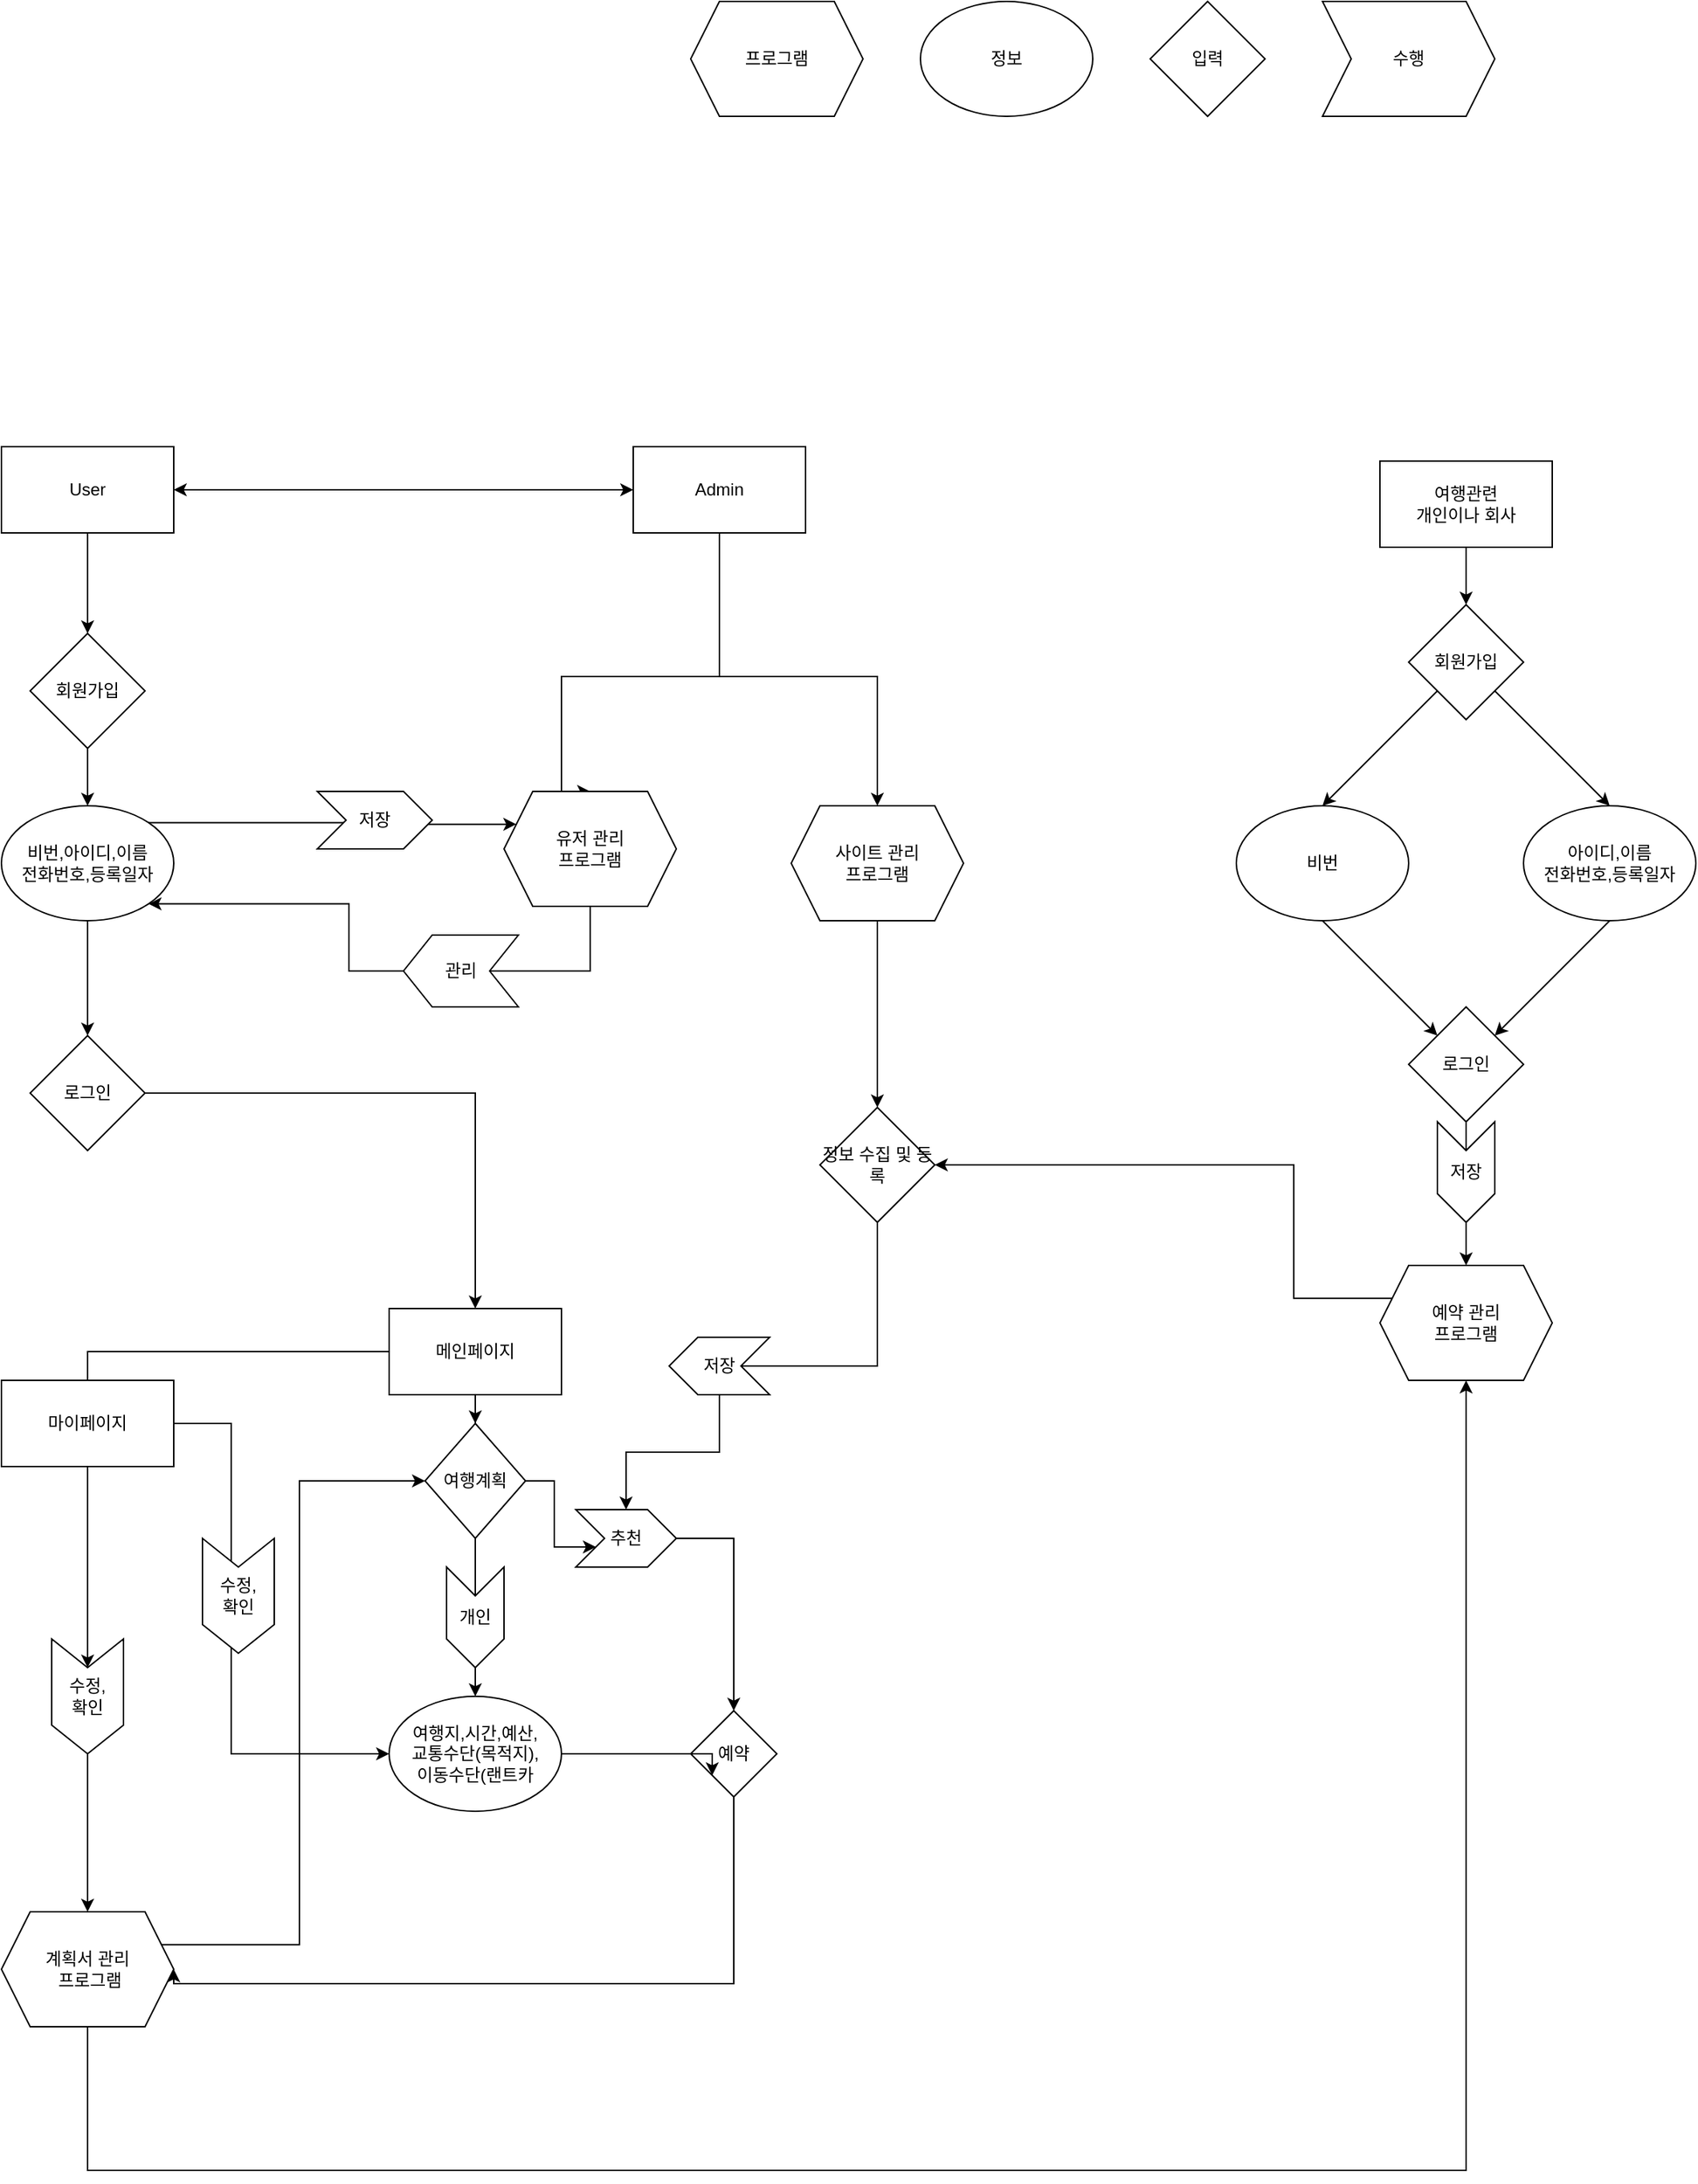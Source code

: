 <mxfile version="14.7.10" type="github">
  <diagram id="2l_35cW2dX4zoA1OmMM2" name="Page-1">
    <mxGraphModel dx="1673" dy="934" grid="1" gridSize="10" guides="1" tooltips="1" connect="1" arrows="1" fold="1" page="1" pageScale="1" pageWidth="1200" pageHeight="1920" math="0" shadow="0">
      <root>
        <mxCell id="0" />
        <mxCell id="1" parent="0" />
        <mxCell id="BDeV4PGScaV7XopBIi41-1" value="User" style="rounded=0;whiteSpace=wrap;html=1;" parent="1" vertex="1">
          <mxGeometry x="680" y="310" width="120" height="60" as="geometry" />
        </mxCell>
        <mxCell id="BDeV4PGScaV7XopBIi41-12" style="edgeStyle=orthogonalEdgeStyle;rounded=0;orthogonalLoop=1;jettySize=auto;html=1;entryX=0.5;entryY=0;entryDx=0;entryDy=0;" parent="1" source="BDeV4PGScaV7XopBIi41-3" target="BDeV4PGScaV7XopBIi41-42" edge="1">
          <mxGeometry relative="1" as="geometry">
            <mxPoint x="1070" y="570" as="targetPoint" />
            <Array as="points">
              <mxPoint x="1180" y="470" />
              <mxPoint x="1070" y="470" />
            </Array>
          </mxGeometry>
        </mxCell>
        <mxCell id="BDeV4PGScaV7XopBIi41-32" style="edgeStyle=orthogonalEdgeStyle;rounded=0;orthogonalLoop=1;jettySize=auto;html=1;exitX=0.5;exitY=1;exitDx=0;exitDy=0;entryX=0.5;entryY=0;entryDx=0;entryDy=0;" parent="1" source="BDeV4PGScaV7XopBIi41-3" target="BDeV4PGScaV7XopBIi41-47" edge="1">
          <mxGeometry relative="1" as="geometry">
            <mxPoint x="1287.385" y="560.114" as="targetPoint" />
            <Array as="points">
              <mxPoint x="1180" y="470" />
              <mxPoint x="1290" y="470" />
            </Array>
          </mxGeometry>
        </mxCell>
        <mxCell id="BDeV4PGScaV7XopBIi41-3" value="Admin" style="rounded=0;whiteSpace=wrap;html=1;" parent="1" vertex="1">
          <mxGeometry x="1120" y="310" width="120" height="60" as="geometry" />
        </mxCell>
        <mxCell id="BDeV4PGScaV7XopBIi41-4" value="" style="endArrow=classic;startArrow=classic;html=1;exitX=1;exitY=0.5;exitDx=0;exitDy=0;entryX=0;entryY=0.5;entryDx=0;entryDy=0;" parent="1" source="BDeV4PGScaV7XopBIi41-1" target="BDeV4PGScaV7XopBIi41-3" edge="1">
          <mxGeometry width="50" height="50" relative="1" as="geometry">
            <mxPoint x="850" y="770" as="sourcePoint" />
            <mxPoint x="874" y="530" as="targetPoint" />
            <Array as="points" />
          </mxGeometry>
        </mxCell>
        <mxCell id="BDeV4PGScaV7XopBIi41-5" value="" style="endArrow=classic;html=1;exitX=0.5;exitY=1;exitDx=0;exitDy=0;entryX=0.5;entryY=0;entryDx=0;entryDy=0;" parent="1" source="BDeV4PGScaV7XopBIi41-26" target="BDeV4PGScaV7XopBIi41-6" edge="1">
          <mxGeometry width="50" height="50" relative="1" as="geometry">
            <mxPoint x="850" y="770" as="sourcePoint" />
            <mxPoint x="1020" y="610" as="targetPoint" />
          </mxGeometry>
        </mxCell>
        <mxCell id="BDeV4PGScaV7XopBIi41-118" style="edgeStyle=orthogonalEdgeStyle;rounded=0;orthogonalLoop=1;jettySize=auto;html=1;exitX=1;exitY=0;exitDx=0;exitDy=0;entryX=0;entryY=0.25;entryDx=0;entryDy=0;" parent="1" source="BDeV4PGScaV7XopBIi41-6" target="BDeV4PGScaV7XopBIi41-42" edge="1">
          <mxGeometry relative="1" as="geometry">
            <Array as="points">
              <mxPoint x="922" y="572" />
              <mxPoint x="922" y="573" />
            </Array>
          </mxGeometry>
        </mxCell>
        <mxCell id="BDeV4PGScaV7XopBIi41-6" value="비번,아이디,이름&lt;br&gt;전화번호,등록일자" style="ellipse;whiteSpace=wrap;html=1;" parent="1" vertex="1">
          <mxGeometry x="680" y="560" width="120" height="80" as="geometry" />
        </mxCell>
        <mxCell id="BDeV4PGScaV7XopBIi41-23" value="" style="endArrow=classic;html=1;exitX=0.5;exitY=1;exitDx=0;exitDy=0;entryX=0.5;entryY=0;entryDx=0;entryDy=0;" parent="1" source="BDeV4PGScaV7XopBIi41-6" target="BDeV4PGScaV7XopBIi41-25" edge="1">
          <mxGeometry width="50" height="50" relative="1" as="geometry">
            <mxPoint x="550" y="940" as="sourcePoint" />
            <mxPoint x="930" y="750" as="targetPoint" />
          </mxGeometry>
        </mxCell>
        <mxCell id="JaPf98JSAEibz_4dZcVq-17" style="edgeStyle=orthogonalEdgeStyle;rounded=0;orthogonalLoop=1;jettySize=auto;html=1;entryX=0.5;entryY=0;entryDx=0;entryDy=0;" edge="1" parent="1" source="BDeV4PGScaV7XopBIi41-25" target="BDeV4PGScaV7XopBIi41-34">
          <mxGeometry relative="1" as="geometry">
            <Array as="points">
              <mxPoint x="1010" y="760" />
            </Array>
          </mxGeometry>
        </mxCell>
        <mxCell id="BDeV4PGScaV7XopBIi41-25" value="로그인" style="rhombus;whiteSpace=wrap;html=1;" parent="1" vertex="1">
          <mxGeometry x="700" y="720" width="80" height="80" as="geometry" />
        </mxCell>
        <mxCell id="BDeV4PGScaV7XopBIi41-26" value="회원가입" style="rhombus;whiteSpace=wrap;html=1;" parent="1" vertex="1">
          <mxGeometry x="700" y="440" width="80" height="80" as="geometry" />
        </mxCell>
        <mxCell id="BDeV4PGScaV7XopBIi41-28" value="" style="endArrow=classic;html=1;entryX=0.5;entryY=0;entryDx=0;entryDy=0;exitX=0.5;exitY=1;exitDx=0;exitDy=0;" parent="1" source="BDeV4PGScaV7XopBIi41-1" target="BDeV4PGScaV7XopBIi41-26" edge="1">
          <mxGeometry width="50" height="50" relative="1" as="geometry">
            <mxPoint x="550" y="940" as="sourcePoint" />
            <mxPoint x="600" y="890" as="targetPoint" />
          </mxGeometry>
        </mxCell>
        <mxCell id="BDeV4PGScaV7XopBIi41-75" style="edgeStyle=orthogonalEdgeStyle;rounded=0;orthogonalLoop=1;jettySize=auto;html=1;exitX=0.5;exitY=1;exitDx=0;exitDy=0;" parent="1" source="BDeV4PGScaV7XopBIi41-34" target="BDeV4PGScaV7XopBIi41-76" edge="1">
          <mxGeometry relative="1" as="geometry">
            <mxPoint x="1010" y="1090" as="targetPoint" />
          </mxGeometry>
        </mxCell>
        <mxCell id="JaPf98JSAEibz_4dZcVq-18" style="edgeStyle=orthogonalEdgeStyle;rounded=0;orthogonalLoop=1;jettySize=auto;html=1;entryX=0;entryY=0.5;entryDx=0;entryDy=0;" edge="1" parent="1" source="BDeV4PGScaV7XopBIi41-34" target="BDeV4PGScaV7XopBIi41-127">
          <mxGeometry relative="1" as="geometry" />
        </mxCell>
        <mxCell id="BDeV4PGScaV7XopBIi41-34" value="메인페이지" style="rounded=0;whiteSpace=wrap;html=1;" parent="1" vertex="1">
          <mxGeometry x="950" y="910" width="120" height="60" as="geometry" />
        </mxCell>
        <mxCell id="BDeV4PGScaV7XopBIi41-36" value="" style="endArrow=classic;html=1;exitX=0.5;exitY=1;exitDx=0;exitDy=0;" parent="1" source="BDeV4PGScaV7XopBIi41-47" target="BDeV4PGScaV7XopBIi41-37" edge="1">
          <mxGeometry width="50" height="50" relative="1" as="geometry">
            <mxPoint x="1292.615" y="619.886" as="sourcePoint" />
            <mxPoint x="1140" y="760" as="targetPoint" />
          </mxGeometry>
        </mxCell>
        <mxCell id="JaPf98JSAEibz_4dZcVq-13" style="edgeStyle=orthogonalEdgeStyle;rounded=0;orthogonalLoop=1;jettySize=auto;html=1;entryX=0;entryY=0.25;entryDx=0;entryDy=0;" edge="1" parent="1" source="BDeV4PGScaV7XopBIi41-37" target="BDeV4PGScaV7XopBIi41-73">
          <mxGeometry relative="1" as="geometry">
            <Array as="points">
              <mxPoint x="1290" y="950" />
              <mxPoint x="1196" y="950" />
            </Array>
          </mxGeometry>
        </mxCell>
        <mxCell id="BDeV4PGScaV7XopBIi41-37" value="정보 수집 및 등록" style="rhombus;whiteSpace=wrap;html=1;" parent="1" vertex="1">
          <mxGeometry x="1250" y="770" width="80" height="80" as="geometry" />
        </mxCell>
        <mxCell id="BDeV4PGScaV7XopBIi41-40" value="여행관련&lt;br&gt;개인이나 회사" style="rounded=0;whiteSpace=wrap;html=1;" parent="1" vertex="1">
          <mxGeometry x="1640" y="320" width="120" height="60" as="geometry" />
        </mxCell>
        <mxCell id="BDeV4PGScaV7XopBIi41-122" style="edgeStyle=orthogonalEdgeStyle;rounded=0;orthogonalLoop=1;jettySize=auto;html=1;entryX=1;entryY=1;entryDx=0;entryDy=0;" parent="1" source="BDeV4PGScaV7XopBIi41-42" target="BDeV4PGScaV7XopBIi41-6" edge="1">
          <mxGeometry relative="1" as="geometry">
            <Array as="points">
              <mxPoint x="1090" y="675" />
              <mxPoint x="922" y="675" />
            </Array>
          </mxGeometry>
        </mxCell>
        <mxCell id="BDeV4PGScaV7XopBIi41-42" value="&lt;span&gt;유저 관리&lt;/span&gt;&lt;br&gt;&lt;span&gt;프로그램&lt;/span&gt;" style="shape=hexagon;perimeter=hexagonPerimeter2;whiteSpace=wrap;html=1;fixedSize=1;" parent="1" vertex="1">
          <mxGeometry x="1030" y="550" width="120" height="80" as="geometry" />
        </mxCell>
        <mxCell id="BDeV4PGScaV7XopBIi41-47" value="&lt;span style=&quot;background-color: rgb(255 , 255 , 255)&quot;&gt;사이트 관리&lt;br&gt;프로그램&lt;br&gt;&lt;/span&gt;" style="shape=hexagon;perimeter=hexagonPerimeter2;whiteSpace=wrap;html=1;fixedSize=1;" parent="1" vertex="1">
          <mxGeometry x="1230" y="560" width="120" height="80" as="geometry" />
        </mxCell>
        <mxCell id="BDeV4PGScaV7XopBIi41-58" value="" style="endArrow=classic;html=1;exitX=1;exitY=1;exitDx=0;exitDy=0;entryX=0.5;entryY=0;entryDx=0;entryDy=0;" parent="1" source="BDeV4PGScaV7XopBIi41-64" target="BDeV4PGScaV7XopBIi41-59" edge="1">
          <mxGeometry width="50" height="50" relative="1" as="geometry">
            <mxPoint x="1740" y="790" as="sourcePoint" />
            <mxPoint x="1910" y="630" as="targetPoint" />
          </mxGeometry>
        </mxCell>
        <mxCell id="BDeV4PGScaV7XopBIi41-59" value="아이디,이름&lt;br&gt;전화번호,등록일자" style="ellipse;whiteSpace=wrap;html=1;" parent="1" vertex="1">
          <mxGeometry x="1740" y="560" width="120" height="80" as="geometry" />
        </mxCell>
        <mxCell id="BDeV4PGScaV7XopBIi41-60" value="비번&lt;br&gt;" style="ellipse;whiteSpace=wrap;html=1;" parent="1" vertex="1">
          <mxGeometry x="1540" y="560" width="120" height="80" as="geometry" />
        </mxCell>
        <mxCell id="BDeV4PGScaV7XopBIi41-61" value="" style="endArrow=classic;html=1;exitX=0.5;exitY=1;exitDx=0;exitDy=0;entryX=1;entryY=0;entryDx=0;entryDy=0;" parent="1" source="BDeV4PGScaV7XopBIi41-59" target="BDeV4PGScaV7XopBIi41-63" edge="1">
          <mxGeometry width="50" height="50" relative="1" as="geometry">
            <mxPoint x="1440" y="960" as="sourcePoint" />
            <mxPoint x="1820" y="770" as="targetPoint" />
          </mxGeometry>
        </mxCell>
        <mxCell id="BDeV4PGScaV7XopBIi41-62" value="" style="endArrow=classic;html=1;exitX=0.5;exitY=1;exitDx=0;exitDy=0;entryX=0;entryY=0;entryDx=0;entryDy=0;" parent="1" source="BDeV4PGScaV7XopBIi41-60" target="BDeV4PGScaV7XopBIi41-63" edge="1">
          <mxGeometry width="50" height="50" relative="1" as="geometry">
            <mxPoint x="1560" y="740" as="sourcePoint" />
            <mxPoint x="1790" y="780" as="targetPoint" />
          </mxGeometry>
        </mxCell>
        <mxCell id="BDeV4PGScaV7XopBIi41-63" value="로그인" style="rhombus;whiteSpace=wrap;html=1;" parent="1" vertex="1">
          <mxGeometry x="1660" y="700" width="80" height="80" as="geometry" />
        </mxCell>
        <mxCell id="BDeV4PGScaV7XopBIi41-64" value="회원가입" style="rhombus;whiteSpace=wrap;html=1;" parent="1" vertex="1">
          <mxGeometry x="1660" y="420" width="80" height="80" as="geometry" />
        </mxCell>
        <mxCell id="BDeV4PGScaV7XopBIi41-65" value="" style="endArrow=classic;html=1;exitX=0;exitY=1;exitDx=0;exitDy=0;entryX=0.5;entryY=0;entryDx=0;entryDy=0;" parent="1" source="BDeV4PGScaV7XopBIi41-64" target="BDeV4PGScaV7XopBIi41-60" edge="1">
          <mxGeometry width="50" height="50" relative="1" as="geometry">
            <mxPoint x="1440" y="960" as="sourcePoint" />
            <mxPoint x="1600" y="630" as="targetPoint" />
          </mxGeometry>
        </mxCell>
        <mxCell id="BDeV4PGScaV7XopBIi41-67" value="" style="endArrow=classic;html=1;exitX=0.5;exitY=1;exitDx=0;exitDy=0;entryX=0.5;entryY=0;entryDx=0;entryDy=0;" parent="1" source="BDeV4PGScaV7XopBIi41-40" target="BDeV4PGScaV7XopBIi41-64" edge="1">
          <mxGeometry width="50" height="50" relative="1" as="geometry">
            <mxPoint x="550" y="880" as="sourcePoint" />
            <mxPoint x="600" y="830" as="targetPoint" />
          </mxGeometry>
        </mxCell>
        <mxCell id="JaPf98JSAEibz_4dZcVq-7" style="edgeStyle=orthogonalEdgeStyle;rounded=0;orthogonalLoop=1;jettySize=auto;html=1;exitX=0.5;exitY=0;exitDx=0;exitDy=0;" edge="1" parent="1" source="BDeV4PGScaV7XopBIi41-73">
          <mxGeometry relative="1" as="geometry">
            <mxPoint x="1175.0" y="960" as="targetPoint" />
          </mxGeometry>
        </mxCell>
        <mxCell id="JaPf98JSAEibz_4dZcVq-12" style="edgeStyle=orthogonalEdgeStyle;rounded=0;orthogonalLoop=1;jettySize=auto;html=1;entryX=0.5;entryY=0;entryDx=0;entryDy=0;" edge="1" parent="1" source="BDeV4PGScaV7XopBIi41-73" target="JaPf98JSAEibz_4dZcVq-8">
          <mxGeometry relative="1" as="geometry" />
        </mxCell>
        <mxCell id="BDeV4PGScaV7XopBIi41-73" value="저장" style="shape=step;perimeter=stepPerimeter;whiteSpace=wrap;html=1;fixedSize=1;direction=west;" parent="1" vertex="1">
          <mxGeometry x="1145" y="930" width="70" height="40" as="geometry" />
        </mxCell>
        <mxCell id="BDeV4PGScaV7XopBIi41-83" style="edgeStyle=orthogonalEdgeStyle;rounded=0;orthogonalLoop=1;jettySize=auto;html=1;exitX=0.5;exitY=1;exitDx=0;exitDy=0;entryX=0.5;entryY=0;entryDx=0;entryDy=0;" parent="1" source="BDeV4PGScaV7XopBIi41-76" target="BDeV4PGScaV7XopBIi41-109" edge="1">
          <mxGeometry relative="1" as="geometry">
            <mxPoint x="1010" y="1200" as="targetPoint" />
          </mxGeometry>
        </mxCell>
        <mxCell id="JaPf98JSAEibz_4dZcVq-9" style="edgeStyle=orthogonalEdgeStyle;rounded=0;orthogonalLoop=1;jettySize=auto;html=1;entryX=0;entryY=0.75;entryDx=0;entryDy=0;" edge="1" parent="1" source="BDeV4PGScaV7XopBIi41-76" target="JaPf98JSAEibz_4dZcVq-8">
          <mxGeometry relative="1" as="geometry" />
        </mxCell>
        <mxCell id="BDeV4PGScaV7XopBIi41-76" value="여행계획" style="rhombus;whiteSpace=wrap;html=1;" parent="1" vertex="1">
          <mxGeometry x="975" y="990" width="70" height="80" as="geometry" />
        </mxCell>
        <mxCell id="JaPf98JSAEibz_4dZcVq-16" style="edgeStyle=orthogonalEdgeStyle;rounded=0;orthogonalLoop=1;jettySize=auto;html=1;entryX=1;entryY=0.5;entryDx=0;entryDy=0;" edge="1" parent="1" source="BDeV4PGScaV7XopBIi41-84" target="BDeV4PGScaV7XopBIi41-124">
          <mxGeometry relative="1" as="geometry">
            <Array as="points">
              <mxPoint x="1190" y="1380" />
            </Array>
          </mxGeometry>
        </mxCell>
        <mxCell id="BDeV4PGScaV7XopBIi41-84" value="예약" style="rhombus;whiteSpace=wrap;html=1;" parent="1" vertex="1">
          <mxGeometry x="1160" y="1190" width="60" height="60" as="geometry" />
        </mxCell>
        <mxCell id="BDeV4PGScaV7XopBIi41-87" value="" style="endArrow=classic;html=1;exitX=0.5;exitY=1;exitDx=0;exitDy=0;entryX=0.5;entryY=0;entryDx=0;entryDy=0;" parent="1" source="BDeV4PGScaV7XopBIi41-63" target="BDeV4PGScaV7XopBIi41-88" edge="1">
          <mxGeometry width="50" height="50" relative="1" as="geometry">
            <mxPoint x="1240" y="1040" as="sourcePoint" />
            <mxPoint x="1700" y="990" as="targetPoint" />
          </mxGeometry>
        </mxCell>
        <mxCell id="JaPf98JSAEibz_4dZcVq-4" style="edgeStyle=orthogonalEdgeStyle;rounded=0;orthogonalLoop=1;jettySize=auto;html=1;exitX=0;exitY=0.25;exitDx=0;exitDy=0;entryX=1;entryY=0.5;entryDx=0;entryDy=0;" edge="1" parent="1" source="BDeV4PGScaV7XopBIi41-88" target="BDeV4PGScaV7XopBIi41-37">
          <mxGeometry relative="1" as="geometry">
            <Array as="points">
              <mxPoint x="1580" y="903" />
              <mxPoint x="1580" y="810" />
            </Array>
          </mxGeometry>
        </mxCell>
        <mxCell id="BDeV4PGScaV7XopBIi41-88" value="예약 관리 &lt;br&gt;프로그램" style="shape=hexagon;perimeter=hexagonPerimeter2;whiteSpace=wrap;html=1;fixedSize=1;" parent="1" vertex="1">
          <mxGeometry x="1640" y="880" width="120" height="80" as="geometry" />
        </mxCell>
        <mxCell id="BDeV4PGScaV7XopBIi41-105" value="프로그램" style="shape=hexagon;perimeter=hexagonPerimeter2;whiteSpace=wrap;html=1;fixedSize=1;" parent="1" vertex="1">
          <mxGeometry x="1160" width="120" height="80" as="geometry" />
        </mxCell>
        <mxCell id="BDeV4PGScaV7XopBIi41-106" value="정보" style="ellipse;whiteSpace=wrap;html=1;" parent="1" vertex="1">
          <mxGeometry x="1320" width="120" height="80" as="geometry" />
        </mxCell>
        <mxCell id="BDeV4PGScaV7XopBIi41-107" value="입력" style="rhombus;whiteSpace=wrap;html=1;" parent="1" vertex="1">
          <mxGeometry x="1480" width="80" height="80" as="geometry" />
        </mxCell>
        <mxCell id="BDeV4PGScaV7XopBIi41-108" value="수행" style="shape=step;perimeter=stepPerimeter;whiteSpace=wrap;html=1;fixedSize=1;" parent="1" vertex="1">
          <mxGeometry x="1600" width="120" height="80" as="geometry" />
        </mxCell>
        <mxCell id="JaPf98JSAEibz_4dZcVq-5" style="edgeStyle=orthogonalEdgeStyle;rounded=0;orthogonalLoop=1;jettySize=auto;html=1;entryX=0;entryY=1;entryDx=0;entryDy=0;" edge="1" parent="1" source="BDeV4PGScaV7XopBIi41-109" target="BDeV4PGScaV7XopBIi41-84">
          <mxGeometry relative="1" as="geometry">
            <Array as="points">
              <mxPoint x="1175" y="1220" />
            </Array>
          </mxGeometry>
        </mxCell>
        <mxCell id="BDeV4PGScaV7XopBIi41-109" value="여행지,시간,예산,&lt;br&gt;교통수단(목적지),&lt;br&gt;이동수단(랜트카" style="ellipse;whiteSpace=wrap;html=1;" parent="1" vertex="1">
          <mxGeometry x="950" y="1180" width="120" height="80" as="geometry" />
        </mxCell>
        <mxCell id="BDeV4PGScaV7XopBIi41-119" value="관리" style="shape=step;perimeter=stepPerimeter;whiteSpace=wrap;html=1;fixedSize=1;direction=west;" parent="1" vertex="1">
          <mxGeometry x="960" y="650" width="80" height="50" as="geometry" />
        </mxCell>
        <mxCell id="BDeV4PGScaV7XopBIi41-123" value="저장" style="shape=step;perimeter=stepPerimeter;whiteSpace=wrap;html=1;fixedSize=1;" parent="1" vertex="1">
          <mxGeometry x="900" y="550" width="80" height="40" as="geometry" />
        </mxCell>
        <mxCell id="JaPf98JSAEibz_4dZcVq-23" style="edgeStyle=orthogonalEdgeStyle;rounded=0;orthogonalLoop=1;jettySize=auto;html=1;exitX=1;exitY=0.25;exitDx=0;exitDy=0;entryX=0;entryY=0.5;entryDx=0;entryDy=0;" edge="1" parent="1" source="BDeV4PGScaV7XopBIi41-124" target="BDeV4PGScaV7XopBIi41-76">
          <mxGeometry relative="1" as="geometry" />
        </mxCell>
        <mxCell id="JaPf98JSAEibz_4dZcVq-27" style="edgeStyle=orthogonalEdgeStyle;rounded=0;orthogonalLoop=1;jettySize=auto;html=1;" edge="1" parent="1" source="BDeV4PGScaV7XopBIi41-124" target="BDeV4PGScaV7XopBIi41-88">
          <mxGeometry relative="1" as="geometry">
            <mxPoint x="1700" y="970" as="targetPoint" />
            <Array as="points">
              <mxPoint x="740" y="1510" />
              <mxPoint x="1700" y="1510" />
            </Array>
          </mxGeometry>
        </mxCell>
        <mxCell id="BDeV4PGScaV7XopBIi41-124" value="계획서 관리&lt;br&gt;&amp;nbsp;프로그램" style="shape=hexagon;perimeter=hexagonPerimeter2;whiteSpace=wrap;html=1;fixedSize=1;" parent="1" vertex="1">
          <mxGeometry x="680" y="1330" width="120" height="80" as="geometry" />
        </mxCell>
        <mxCell id="JaPf98JSAEibz_4dZcVq-19" style="edgeStyle=orthogonalEdgeStyle;rounded=0;orthogonalLoop=1;jettySize=auto;html=1;entryX=0.5;entryY=0;entryDx=0;entryDy=0;" edge="1" parent="1" source="BDeV4PGScaV7XopBIi41-127" target="BDeV4PGScaV7XopBIi41-124">
          <mxGeometry relative="1" as="geometry" />
        </mxCell>
        <mxCell id="BDeV4PGScaV7XopBIi41-127" value="수정,&lt;br&gt;확인" style="shape=step;perimeter=stepPerimeter;whiteSpace=wrap;html=1;fixedSize=1;direction=south;" parent="1" vertex="1">
          <mxGeometry x="715" y="1140" width="50" height="80" as="geometry" />
        </mxCell>
        <mxCell id="JaPf98JSAEibz_4dZcVq-10" style="edgeStyle=orthogonalEdgeStyle;rounded=0;orthogonalLoop=1;jettySize=auto;html=1;entryX=0.5;entryY=0;entryDx=0;entryDy=0;" edge="1" parent="1" source="JaPf98JSAEibz_4dZcVq-8" target="BDeV4PGScaV7XopBIi41-84">
          <mxGeometry relative="1" as="geometry" />
        </mxCell>
        <mxCell id="JaPf98JSAEibz_4dZcVq-8" value="추천" style="shape=step;perimeter=stepPerimeter;whiteSpace=wrap;html=1;fixedSize=1;direction=east;" vertex="1" parent="1">
          <mxGeometry x="1080" y="1050" width="70" height="40" as="geometry" />
        </mxCell>
        <mxCell id="JaPf98JSAEibz_4dZcVq-15" value="개인" style="shape=step;perimeter=stepPerimeter;whiteSpace=wrap;html=1;fixedSize=1;direction=south;" vertex="1" parent="1">
          <mxGeometry x="990" y="1090" width="40" height="70" as="geometry" />
        </mxCell>
        <mxCell id="JaPf98JSAEibz_4dZcVq-28" style="edgeStyle=orthogonalEdgeStyle;rounded=0;orthogonalLoop=1;jettySize=auto;html=1;entryX=0;entryY=0.5;entryDx=0;entryDy=0;" edge="1" parent="1" source="JaPf98JSAEibz_4dZcVq-20" target="BDeV4PGScaV7XopBIi41-109">
          <mxGeometry relative="1" as="geometry">
            <Array as="points">
              <mxPoint x="840" y="990" />
              <mxPoint x="840" y="1220" />
            </Array>
          </mxGeometry>
        </mxCell>
        <mxCell id="JaPf98JSAEibz_4dZcVq-20" value="마이페이지" style="rounded=0;whiteSpace=wrap;html=1;" vertex="1" parent="1">
          <mxGeometry x="680" y="960" width="120" height="60" as="geometry" />
        </mxCell>
        <mxCell id="JaPf98JSAEibz_4dZcVq-22" value="저장" style="shape=step;perimeter=stepPerimeter;whiteSpace=wrap;html=1;fixedSize=1;direction=south;" vertex="1" parent="1">
          <mxGeometry x="1680" y="780" width="40" height="70" as="geometry" />
        </mxCell>
        <mxCell id="JaPf98JSAEibz_4dZcVq-30" value="수정,&lt;br&gt;확인" style="shape=step;perimeter=stepPerimeter;whiteSpace=wrap;html=1;fixedSize=1;direction=south;" vertex="1" parent="1">
          <mxGeometry x="820" y="1070" width="50" height="80" as="geometry" />
        </mxCell>
      </root>
    </mxGraphModel>
  </diagram>
</mxfile>

